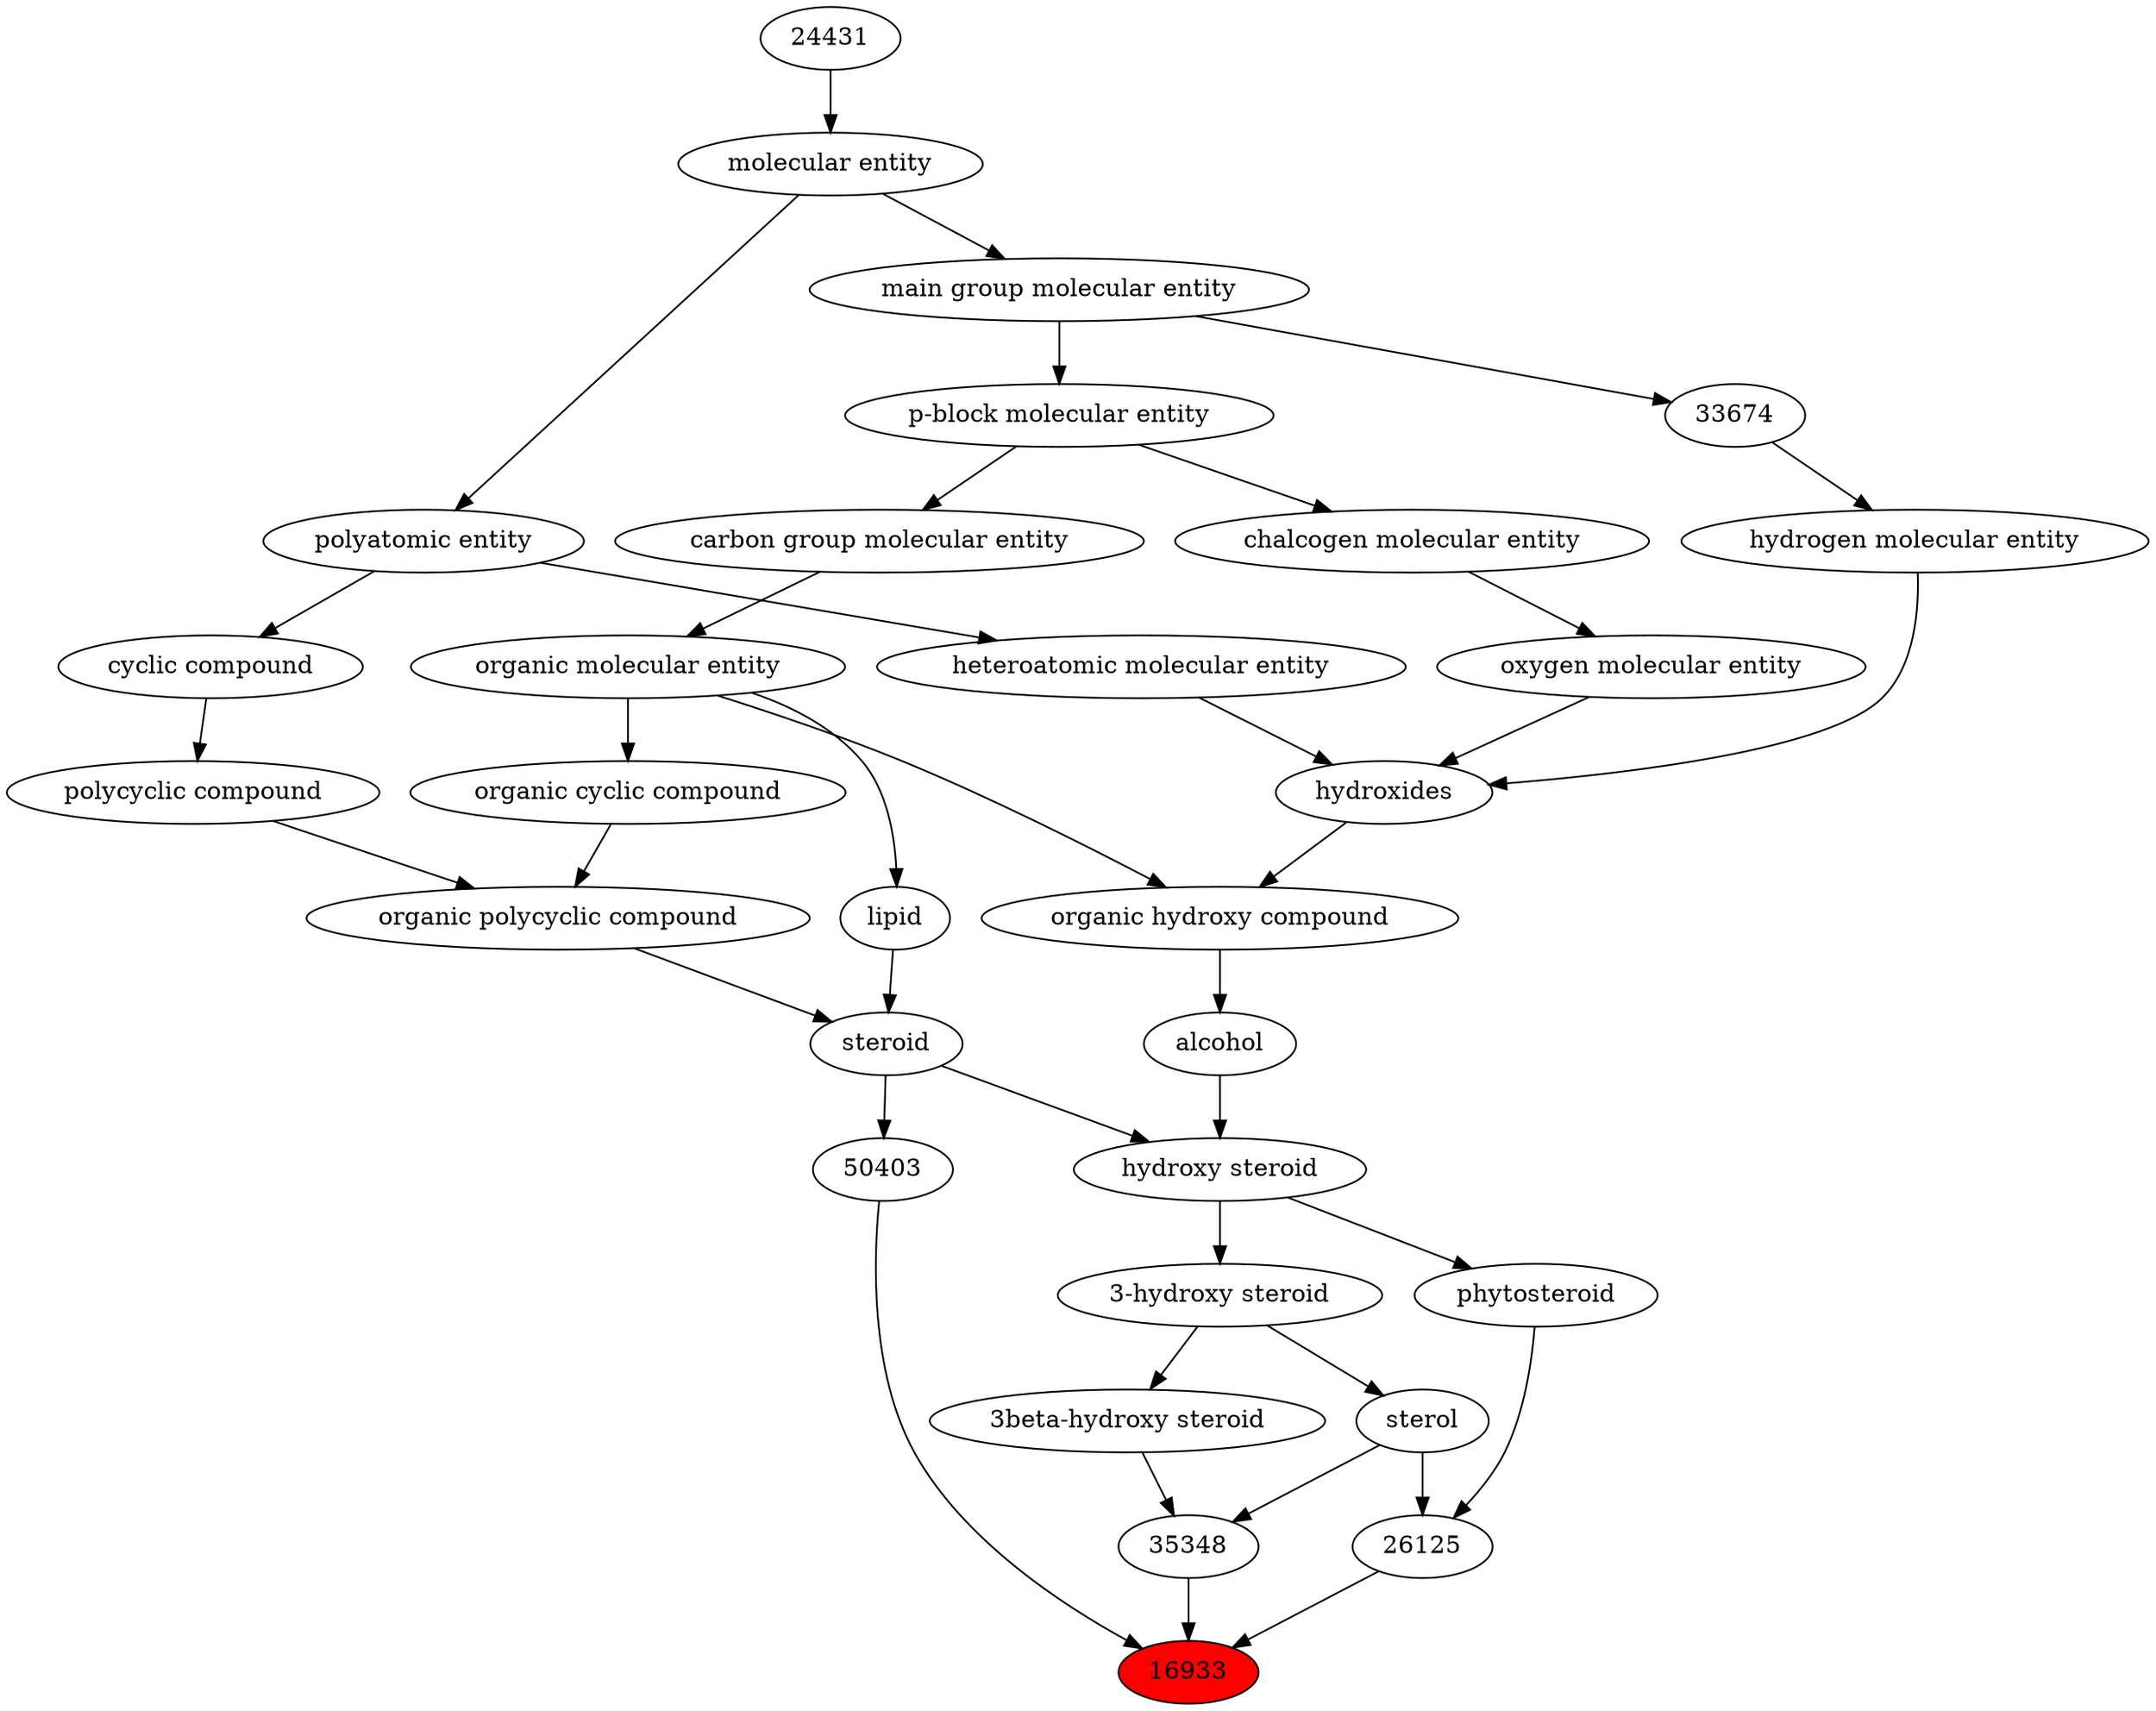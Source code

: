 digraph tree{ 
16933 [label="16933" fillcolor=red style=filled]
35348 -> 16933
50403 -> 16933
26125 -> 16933
35348 [label="35348"]
15889 -> 35348
36836 -> 35348
50403 [label="50403"]
35341 -> 50403
26125 [label="26125"]
26124 -> 26125
15889 -> 26125
15889 [label="sterol"]
36834 -> 15889
36836 [label="3beta-hydroxy steroid"]
36834 -> 36836
35341 [label="steroid"]
51958 -> 35341
18059 -> 35341
26124 [label="phytosteroid"]
35350 -> 26124
36834 [label="3-hydroxy steroid"]
35350 -> 36834
51958 [label="organic polycyclic compound"]
33832 -> 51958
33635 -> 51958
18059 [label="lipid"]
50860 -> 18059
35350 [label="hydroxy steroid"]
30879 -> 35350
35341 -> 35350
33832 [label="organic cyclic compound"]
50860 -> 33832
33635 [label="polycyclic compound"]
33595 -> 33635
50860 [label="organic molecular entity"]
33582 -> 50860
30879 [label="alcohol"]
33822 -> 30879
33595 [label="cyclic compound"]
36357 -> 33595
33582 [label="carbon group molecular entity"]
33675 -> 33582
33822 [label="organic hydroxy compound"]
24651 -> 33822
50860 -> 33822
36357 [label="polyatomic entity"]
23367 -> 36357
33675 [label="p-block molecular entity"]
33579 -> 33675
24651 [label="hydroxides"]
25806 -> 24651
33608 -> 24651
37577 -> 24651
23367 [label="molecular entity"]
24431 -> 23367
33579 [label="main group molecular entity"]
23367 -> 33579
25806 [label="oxygen molecular entity"]
33304 -> 25806
33608 [label="hydrogen molecular entity"]
33674 -> 33608
37577 [label="heteroatomic molecular entity"]
36357 -> 37577
24431 [label="24431"]
33304 [label="chalcogen molecular entity"]
33675 -> 33304
33674 [label="33674"]
33579 -> 33674
}